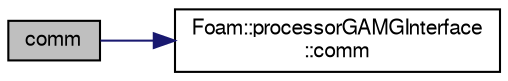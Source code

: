 digraph "comm"
{
  bgcolor="transparent";
  edge [fontname="FreeSans",fontsize="10",labelfontname="FreeSans",labelfontsize="10"];
  node [fontname="FreeSans",fontsize="10",shape=record];
  rankdir="LR";
  Node49 [label="comm",height=0.2,width=0.4,color="black", fillcolor="grey75", style="filled", fontcolor="black"];
  Node49 -> Node50 [color="midnightblue",fontsize="10",style="solid",fontname="FreeSans"];
  Node50 [label="Foam::processorGAMGInterface\l::comm",height=0.2,width=0.4,color="black",URL="$a27034.html#ae666b18f9314ca62f7640cfa1ec40e54",tooltip="Processor interface functions. "];
}
